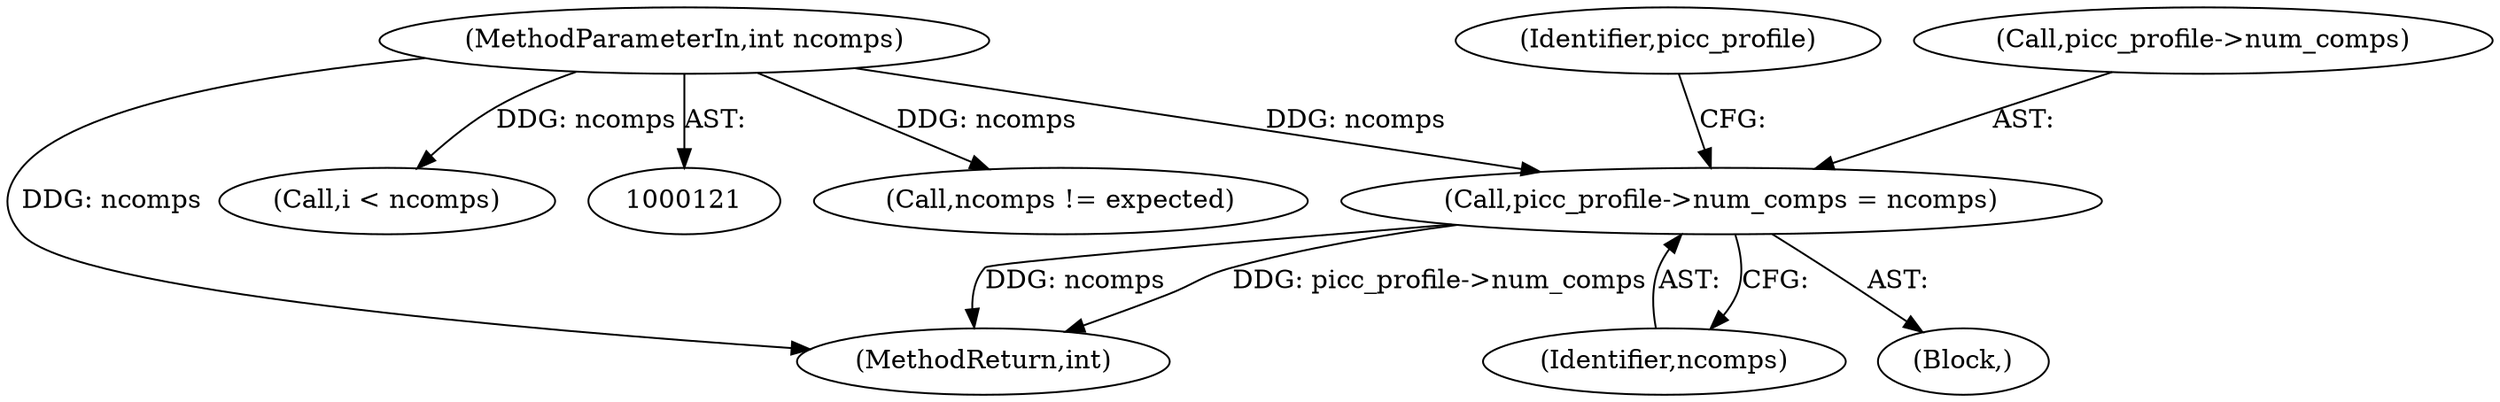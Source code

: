 digraph "0_ghostscript_67d760ab775dae4efe803b5944b0439aa3c0b04a@pointer" {
"1000326" [label="(Call,picc_profile->num_comps = ncomps)"];
"1000123" [label="(MethodParameterIn,int ncomps)"];
"1000330" [label="(Identifier,ncomps)"];
"1000333" [label="(Identifier,picc_profile)"];
"1000123" [label="(MethodParameterIn,int ncomps)"];
"1000372" [label="(Call,ncomps != expected)"];
"1000585" [label="(MethodReturn,int)"];
"1000473" [label="(Call,i < ncomps)"];
"1000326" [label="(Call,picc_profile->num_comps = ncomps)"];
"1000327" [label="(Call,picc_profile->num_comps)"];
"1000126" [label="(Block,)"];
"1000326" -> "1000126"  [label="AST: "];
"1000326" -> "1000330"  [label="CFG: "];
"1000327" -> "1000326"  [label="AST: "];
"1000330" -> "1000326"  [label="AST: "];
"1000333" -> "1000326"  [label="CFG: "];
"1000326" -> "1000585"  [label="DDG: ncomps"];
"1000326" -> "1000585"  [label="DDG: picc_profile->num_comps"];
"1000123" -> "1000326"  [label="DDG: ncomps"];
"1000123" -> "1000121"  [label="AST: "];
"1000123" -> "1000585"  [label="DDG: ncomps"];
"1000123" -> "1000372"  [label="DDG: ncomps"];
"1000123" -> "1000473"  [label="DDG: ncomps"];
}
